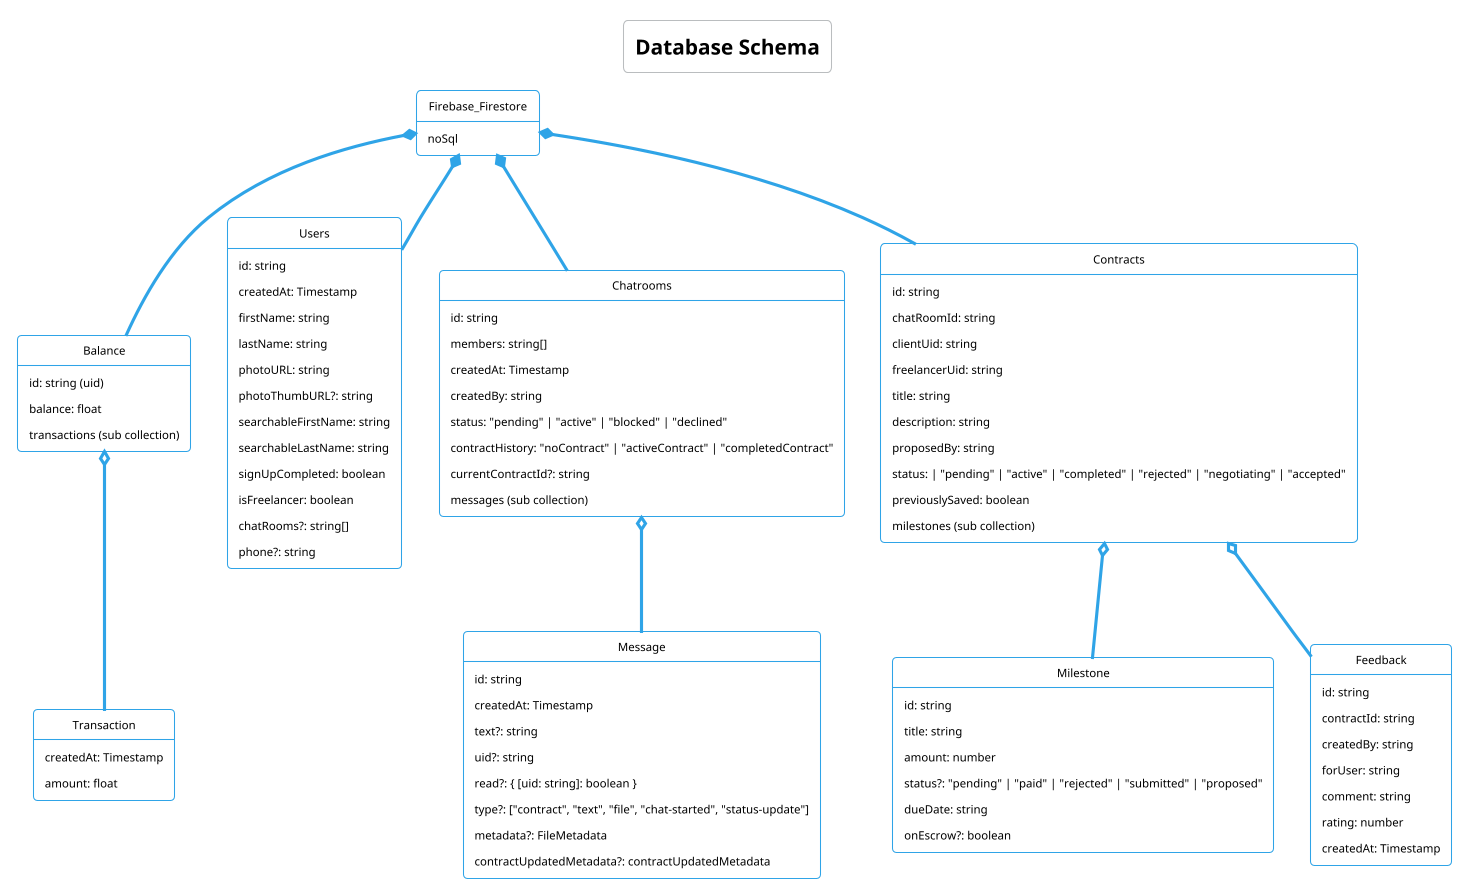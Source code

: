 @startuml database
!theme cerulean-outline
skinparam defaultFontName Arial
skinparam defaultTextInstruction true
skinparam defaultFontColor #000000

title Database Schema

object Firebase_Firestore {
    noSql
}

object Balance {
    id: string (uid)
    balance: float
    transactions (sub collection)
}


object Transaction {
    createdAt: Timestamp
    amount: float
}

object Users {
    id: string
    createdAt: Timestamp
    firstName: string
    lastName: string
    photoURL: string
    photoThumbURL?: string
    searchableFirstName: string
    searchableLastName: string
    signUpCompleted: boolean
    isFreelancer: boolean
    chatRooms?: string[]
    phone?: string
}

object Chatrooms {
    id: string
    members: string[]
    createdAt: Timestamp
    createdBy: string
    status: "pending" | "active" | "blocked" | "declined"
    contractHistory: "noContract" | "activeContract" | "completedContract"
    currentContractId?: string
    messages (sub collection)
}

object Message {
    id: string
    createdAt: Timestamp
    text?: string
    uid?: string
    read?: { [uid: string]: boolean }
    type?: ["contract", "text", "file", "chat-started", "status-update"]
    metadata?: FileMetadata
    contractUpdatedMetadata?: contractUpdatedMetadata
}

object Contracts {
    id: string
    chatRoomId: string
    clientUid: string
    freelancerUid: string
    title: string
    description: string
    proposedBy: string
    status: | "pending" | "active" | "completed" | "rejected" | "negotiating" | "accepted"
    previouslySaved: boolean
    milestones (sub collection)
}

object Milestone {
    id: string
    title: string
    amount: number
    status?: "pending" | "paid" | "rejected" | "submitted" | "proposed"
    dueDate: string
    onEscrow?: boolean
}

object Feedback {
    id: string
    contractId: string
    createdBy: string
    forUser: string
    comment: string
    rating: number
    createdAt: Timestamp
}

Firebase_Firestore *-- Balance
Balance o-- Transaction
Firebase_Firestore *-- Users
Firebase_Firestore *-- Chatrooms
Chatrooms o-- Message
Firebase_Firestore *-- Contracts
Contracts o-- Milestone
Contracts o-- Feedback

@enduml